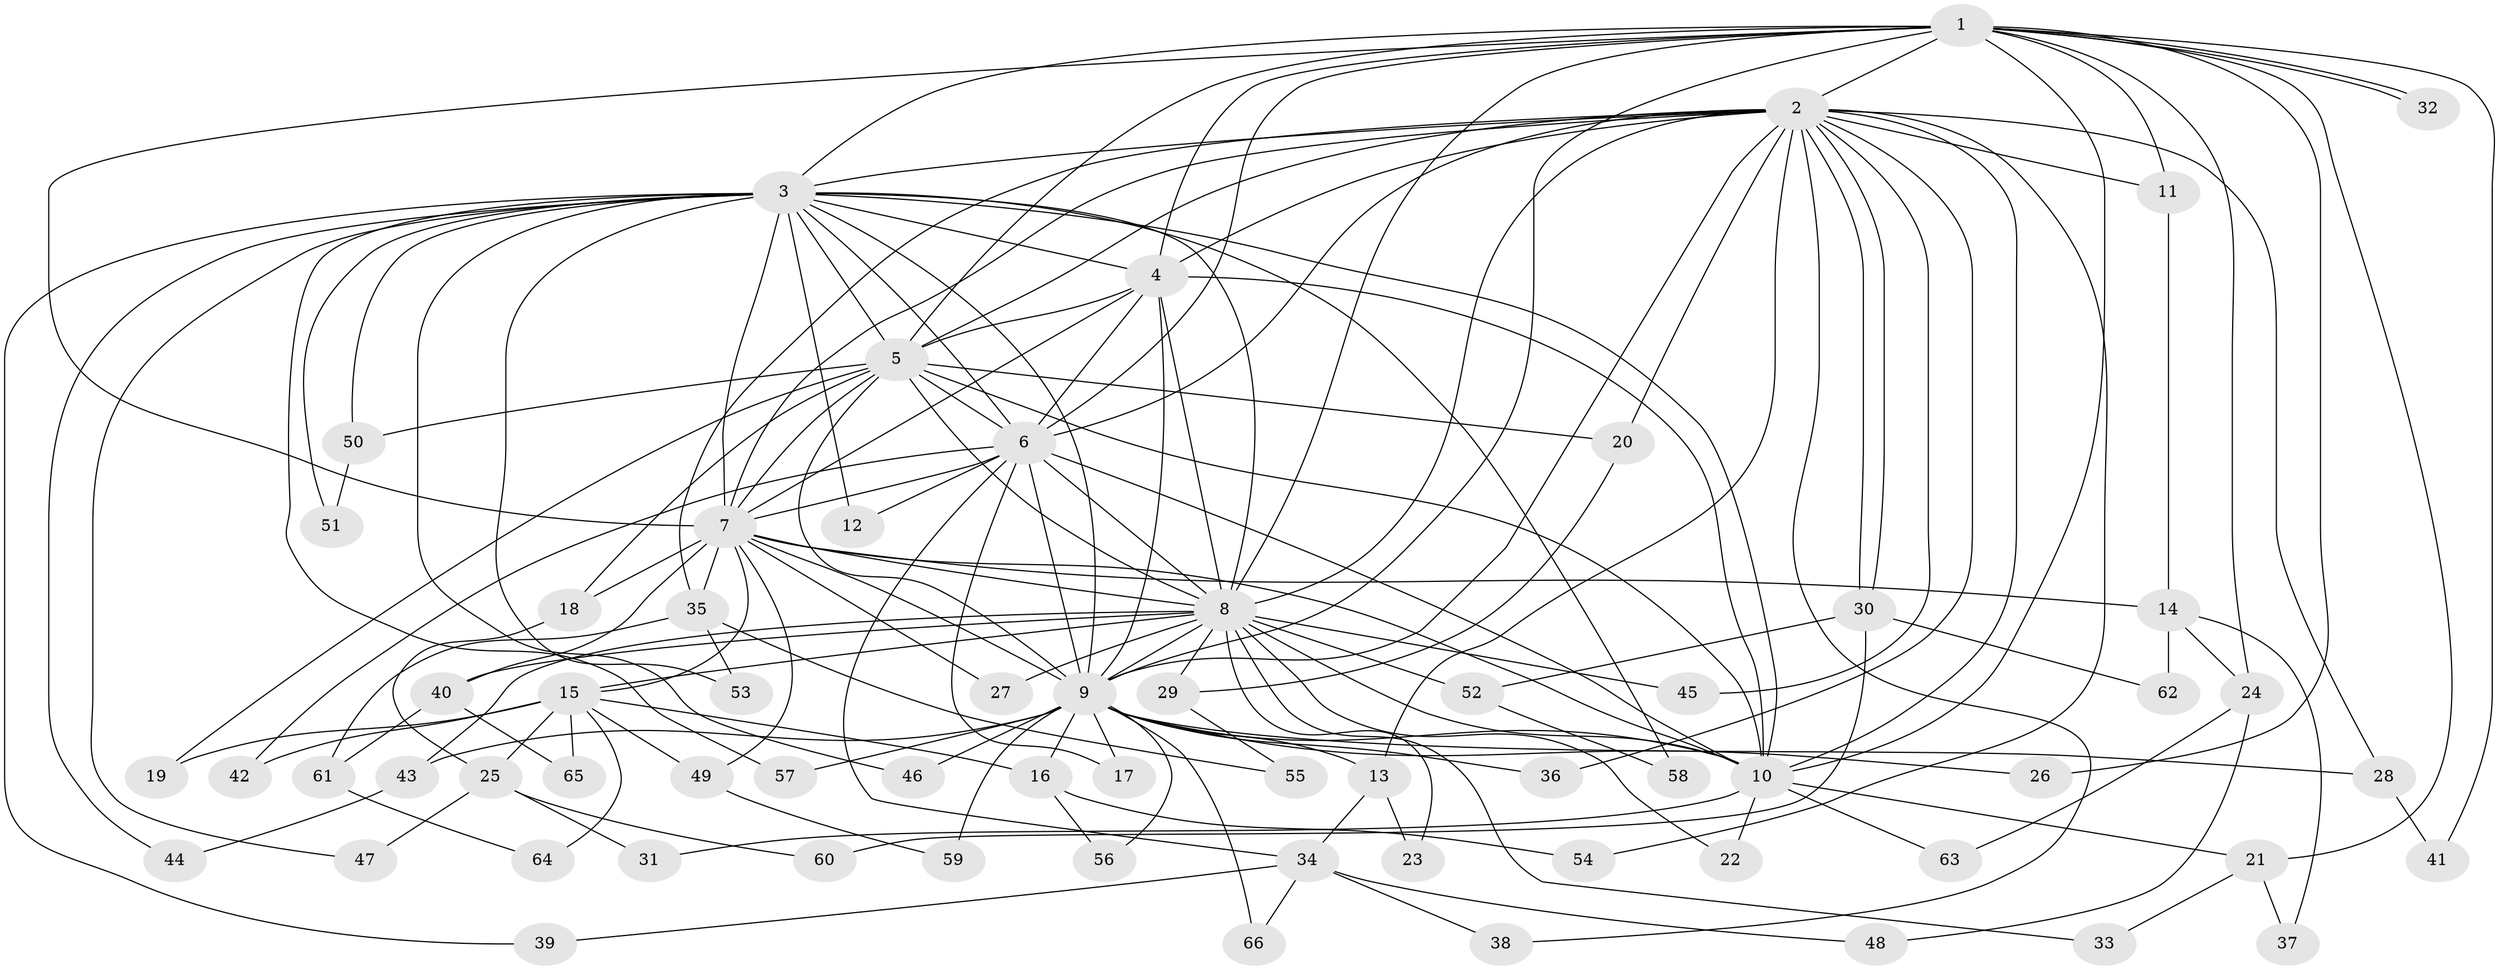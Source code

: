 // coarse degree distribution, {19: 0.02127659574468085, 24: 0.02127659574468085, 15: 0.02127659574468085, 7: 0.02127659574468085, 11: 0.02127659574468085, 10: 0.0425531914893617, 18: 0.02127659574468085, 3: 0.1276595744680851, 8: 0.02127659574468085, 6: 0.0425531914893617, 9: 0.02127659574468085, 4: 0.06382978723404255, 2: 0.48936170212765956, 5: 0.0425531914893617, 1: 0.02127659574468085}
// Generated by graph-tools (version 1.1) at 2025/41/03/06/25 10:41:38]
// undirected, 66 vertices, 157 edges
graph export_dot {
graph [start="1"]
  node [color=gray90,style=filled];
  1;
  2;
  3;
  4;
  5;
  6;
  7;
  8;
  9;
  10;
  11;
  12;
  13;
  14;
  15;
  16;
  17;
  18;
  19;
  20;
  21;
  22;
  23;
  24;
  25;
  26;
  27;
  28;
  29;
  30;
  31;
  32;
  33;
  34;
  35;
  36;
  37;
  38;
  39;
  40;
  41;
  42;
  43;
  44;
  45;
  46;
  47;
  48;
  49;
  50;
  51;
  52;
  53;
  54;
  55;
  56;
  57;
  58;
  59;
  60;
  61;
  62;
  63;
  64;
  65;
  66;
  1 -- 2;
  1 -- 3;
  1 -- 4;
  1 -- 5;
  1 -- 6;
  1 -- 7;
  1 -- 8;
  1 -- 9;
  1 -- 10;
  1 -- 11;
  1 -- 21;
  1 -- 24;
  1 -- 26;
  1 -- 32;
  1 -- 32;
  1 -- 41;
  2 -- 3;
  2 -- 4;
  2 -- 5;
  2 -- 6;
  2 -- 7;
  2 -- 8;
  2 -- 9;
  2 -- 10;
  2 -- 11;
  2 -- 13;
  2 -- 20;
  2 -- 28;
  2 -- 30;
  2 -- 30;
  2 -- 35;
  2 -- 36;
  2 -- 38;
  2 -- 45;
  2 -- 54;
  3 -- 4;
  3 -- 5;
  3 -- 6;
  3 -- 7;
  3 -- 8;
  3 -- 9;
  3 -- 10;
  3 -- 12;
  3 -- 39;
  3 -- 44;
  3 -- 46;
  3 -- 47;
  3 -- 50;
  3 -- 51;
  3 -- 53;
  3 -- 57;
  3 -- 58;
  4 -- 5;
  4 -- 6;
  4 -- 7;
  4 -- 8;
  4 -- 9;
  4 -- 10;
  5 -- 6;
  5 -- 7;
  5 -- 8;
  5 -- 9;
  5 -- 10;
  5 -- 18;
  5 -- 19;
  5 -- 20;
  5 -- 50;
  6 -- 7;
  6 -- 8;
  6 -- 9;
  6 -- 10;
  6 -- 12;
  6 -- 17;
  6 -- 34;
  6 -- 42;
  7 -- 8;
  7 -- 9;
  7 -- 10;
  7 -- 14;
  7 -- 15;
  7 -- 18;
  7 -- 27;
  7 -- 35;
  7 -- 40;
  7 -- 49;
  8 -- 9;
  8 -- 10;
  8 -- 15;
  8 -- 22;
  8 -- 23;
  8 -- 27;
  8 -- 29;
  8 -- 33;
  8 -- 40;
  8 -- 43;
  8 -- 45;
  8 -- 52;
  9 -- 10;
  9 -- 13;
  9 -- 16;
  9 -- 17;
  9 -- 26;
  9 -- 28;
  9 -- 36;
  9 -- 43;
  9 -- 46;
  9 -- 56;
  9 -- 57;
  9 -- 59;
  9 -- 66;
  10 -- 21;
  10 -- 22;
  10 -- 31;
  10 -- 63;
  11 -- 14;
  13 -- 23;
  13 -- 34;
  14 -- 24;
  14 -- 37;
  14 -- 62;
  15 -- 16;
  15 -- 19;
  15 -- 25;
  15 -- 42;
  15 -- 49;
  15 -- 64;
  15 -- 65;
  16 -- 54;
  16 -- 56;
  18 -- 25;
  20 -- 29;
  21 -- 33;
  21 -- 37;
  24 -- 48;
  24 -- 63;
  25 -- 31;
  25 -- 47;
  25 -- 60;
  28 -- 41;
  29 -- 55;
  30 -- 52;
  30 -- 60;
  30 -- 62;
  34 -- 38;
  34 -- 39;
  34 -- 48;
  34 -- 66;
  35 -- 53;
  35 -- 55;
  35 -- 61;
  40 -- 61;
  40 -- 65;
  43 -- 44;
  49 -- 59;
  50 -- 51;
  52 -- 58;
  61 -- 64;
}

